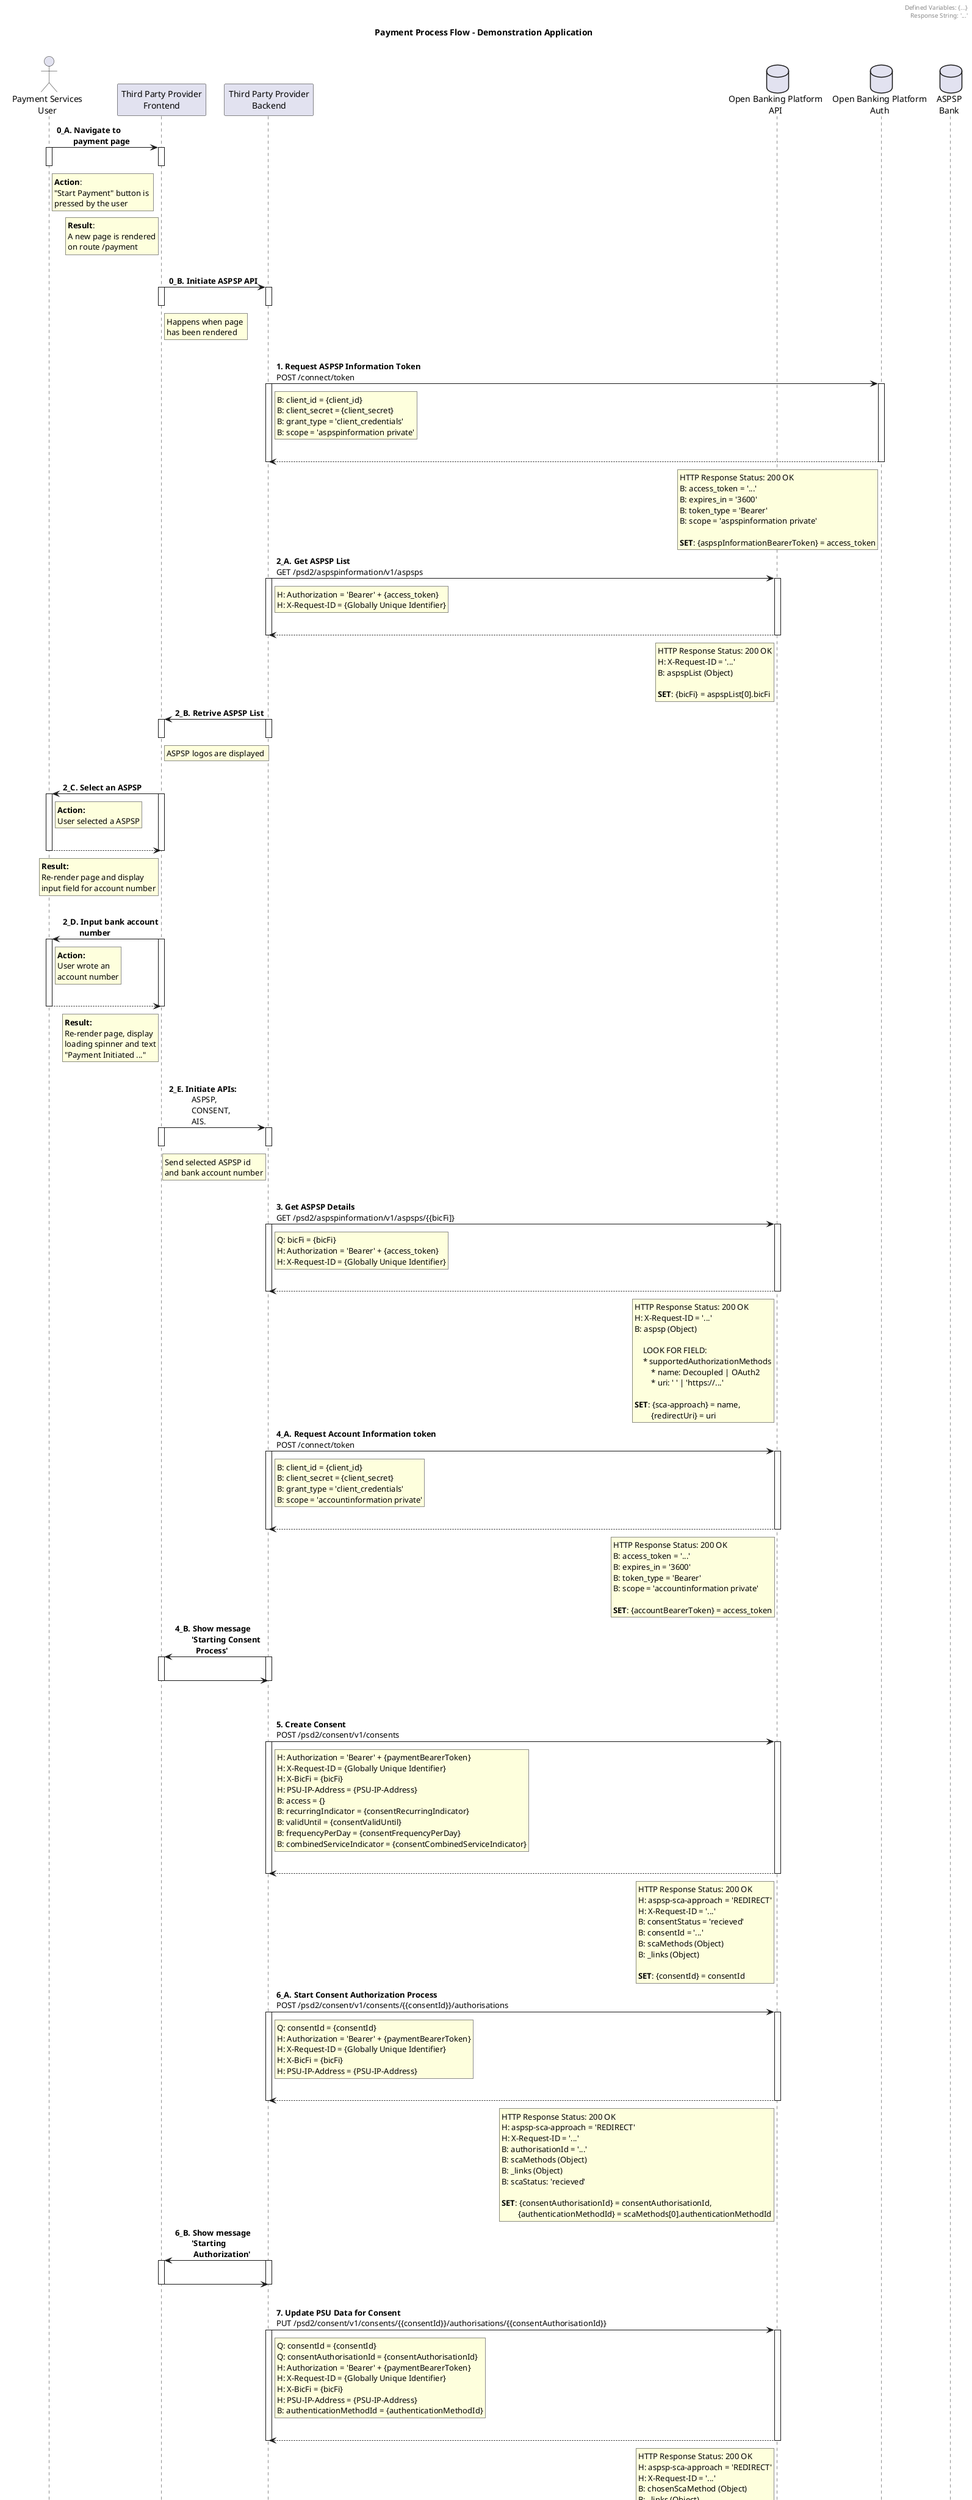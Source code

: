 @startuml

skinparam shadowing false
skinparam tabSize 2

title Payment Process Flow - Demonstration Application\n
header Defined Variables: {...}\n Response String: '...'

' TPP might be an E-Commerce company. Ask if it can be anything else.
actor "Payment Services\nUser" as psu
participant "Third Party Provider\nFrontend" as tppFrontend
participant "Third Party Provider\nBackend" as tpp
database "Open Banking Platform\nAPI" as obpapi
database "Open Banking Platform\nAuth" as obpauth
database "ASPSP\nBank" as aspsp

' Display diagram in Visual Studio Code: Alt + D

psu -> tppFrontend: **0_A. Navigate to**\n        **payment page**
activate psu
rnote right of psu
**Action**: 
"Start Payment" button is 
pressed by the user
endrnote
activate tppFrontend
rnote left of tppFrontend
**Result**:
A new page is rendered
on route /payment
endrnote
deactivate psu
deactivate tppFrontend

|||


tppFrontend -> tpp: **0_B. Initiate ASPSP API**
activate tppFrontend
rnote right of tppFrontend
Happens when page 
has been rendered
endrnote
activate tpp
deactivate tppFrontend
deactivate tpp
rnote left of tpp
endrnote

|||

'1. Done at page load.
tpp -> obpauth: **1. Request ASPSP Information Token**\nPOST /connect/token
activate tpp
rnote right of tpp
B: client_id = {client_id}
B: client_secret = {client_secret}
B: grant_type = 'client_credentials'
B: scope = 'aspspinformation private'
endrnote
activate obpauth
|||
obpauth --> tpp:
deactivate obpauth
deactivate tpp
rnote left of obpauth
HTTP Response Status: 200 OK
B: access_token = '...'
B: expires_in = '3600'
B: token_type = 'Bearer'
B: scope = 'aspspinformation private'

**SET**: {aspspInformationBearerToken} = access_token
endrnote

'2_A. Done at page load.
tpp -> obpapi: **2_A. Get ASPSP List**\nGET /psd2/aspspinformation/v1/aspsps
activate tpp
rnote right of tpp
H: Authorization = 'Bearer' + {access_token}
H: X-Request-ID = {Globally Unique Identifier}
endrnote
activate obpapi
|||
obpapi --> tpp:
deactivate obpapi
deactivate tpp
rnote left of obpapi
HTTP Response Status: 200 OK
H: X-Request-ID = '...'
B: aspspList (Object)

**SET**: {bicFi} = aspspList[0].bicFi
endrnote


'|||


tpp -> tppFrontend: **2_B. Retrive ASPSP List**
activate tppFrontend
rnote right of tppFrontend
ASPSP logos are displayed 
endrnote
activate tpp
deactivate tppFrontend
deactivate tpp


|||


tppFrontend -> psu: **2_C. Select an ASPSP**
activate tppFrontend
activate psu
rnote right of psu
**Action:**
User selected a ASPSP
endrnote
|||
psu --> tppFrontend:
rnote left of tppFrontend
**Result:**
Re-render page and display
input field for account number
endrnote
deactivate tppFrontend
deactivate psu


|||


tppFrontend -> psu: **2_D. Input bank account** \n        **number**
activate tppFrontend
activate psu
rnote right of psu
**Action:**
User wrote an 
account number
endrnote
|||
psu --> tppFrontend:
deactivate tppFrontend
deactivate psu
rnote left of tppFrontend
**Result:**
Re-render page, display
loading spinner and text
"Payment Initiated ..."
endrnote


|||


tppFrontend -> tpp: **2_E. Initiate APIs:** \n           ASPSP, \n           CONSENT, \n           AIS.
activate tppFrontend
activate tpp
deactivate tppFrontend
deactivate tpp
rnote left of tpp
Send selected ASPSP id  
and bank account number
endrnote

|||

'3. Executed when the USER selects a given bank.
tpp -> obpapi: **3. Get ASPSP Details**\nGET /psd2/aspspinformation/v1/aspsps/{{bicFi]}
activate tpp
rnote right of tpp
Q: bicFi = {bicFi}
H: Authorization = 'Bearer' + {access_token}
H: X-Request-ID = {Globally Unique Identifier}
endrnote
activate obpapi
|||
obpapi --> tpp:
deactivate obpapi
deactivate tpp
rnote left of obpapi
HTTP Response Status: 200 OK
H: X-Request-ID = '...'
B: aspsp (Object)

    LOOK FOR FIELD:
    * supportedAuthorizationMethods
        * name: Decoupled | OAuth2 
        * uri: ' ' | 'https://...'
    
**SET**: {sca-approach} = name, 
        {redirectUri} = uri
endrnote



'4. Promt the USER to input bank account number.
' Get CONSENT TOKEN
tpp -> obpapi: **4_A. Request Account Information token**\nPOST /connect/token
activate tpp
rnote right of tpp
B: client_id = {client_id}
B: client_secret = {client_secret}
B: grant_type = 'client_credentials'
B: scope = 'accountinformation private'
endrnote
activate obpapi
|||
obpapi --> tpp:
deactivate obpapi
deactivate tpp
rnote left of obpapi
HTTP Response Status: 200 OK
B: access_token = '...'
B: expires_in = '3600'
B: token_type = 'Bearer'
B: scope = 'accountinformation private'

**SET**: {accountBearerToken} = access_token
endrnote


tpp -> tppFrontend: **4_B. Show message** \n        **'Starting Consent**\n          **Process'**
activate tppFrontend
activate tpp
|||
tppFrontend -> tpp
deactivate tppFrontend
deactivate tpp

|||
|||



' Create Consent
tpp -> obpapi: **5. Create Consent**\nPOST /psd2/consent/v1/consents
activate tpp
rnote right of tpp
H: Authorization = 'Bearer' + {paymentBearerToken}
H: X-Request-ID = {Globally Unique Identifier}
H: X-BicFi = {bicFi}
H: PSU-IP-Address = {PSU-IP-Address}
B: access = {}
B: recurringIndicator = {consentRecurringIndicator}
B: validUntil = {consentValidUntil}
B: frequencyPerDay = {consentFrequencyPerDay}
B: combinedServiceIndicator = {consentCombinedServiceIndicator}
endrnote
activate obpapi
|||
obpapi --> tpp:
deactivate obpapi
deactivate tpp
rnote left of obpapi
HTTP Response Status: 200 OK
H: aspsp-sca-approach = 'REDIRECT'
H: X-Request-ID = '...'
B: consentStatus = 'recieved'
B: consentId = '...'
B: scaMethods (Object)
B: _links (Object)

**SET**: {consentId} = consentId
endrnote


' Start Consent Authorization Process
tpp -> obpapi: **6_A. Start Consent Authorization Process**\nPOST /psd2/consent/v1/consents/{{consentId}}/authorisations
activate tpp
rnote right of tpp
Q: consentId = {consentId}
H: Authorization = 'Bearer' + {paymentBearerToken}
H: X-Request-ID = {Globally Unique Identifier}
H: X-BicFi = {bicFi}
H: PSU-IP-Address = {PSU-IP-Address}
endrnote
activate obpapi
|||
obpapi --> tpp:
deactivate obpapi
deactivate tpp
rnote left of obpapi
HTTP Response Status: 200 OK
H: aspsp-sca-approach = 'REDIRECT'
H: X-Request-ID = '...'
B: authorisationId = '...'
B: scaMethods (Object)
B: _links (Object)
B: scaStatus: 'recieved'

**SET**: {consentAuthorisationId} = consentAuthorisationId, 
        {authenticationMethodId} = scaMethods[0].authenticationMethodId
endrnote


tpp -> tppFrontend: **6_B. Show message** \n        **'Starting**\n         **Authorization'**
activate tppFrontend
activate tpp
|||
tppFrontend -> tpp
deactivate tppFrontend
deactivate tpp


|||


' Update PSU Data for Consent
tpp -> obpapi: **7. Update PSU Data for Consent**\nPUT /psd2/consent/v1/consents/{{consentId}}/authorisations/{{consentAuthorisationId}}
activate tpp
rnote right of tpp
Q: consentId = {consentId}
Q: consentAuthorisationId = {consentAuthorisationId}
H: Authorization = 'Bearer' + {paymentBearerToken}
H: X-Request-ID = {Globally Unique Identifier}
H: X-BicFi = {bicFi}
H: PSU-IP-Address = {PSU-IP-Address}
B: authenticationMethodId = {authenticationMethodId}
endrnote
activate obpapi
|||
obpapi --> tpp:
deactivate obpapi
deactivate tpp
rnote left of obpapi
HTTP Response Status: 200 OK
H: aspsp-sca-approach = 'REDIRECT'
H: X-Request-ID = '...'
B: chosenScaMethod (Object)
B: _links (Object)
B: scaStatus = 'started'
endrnote


|||



alt scaOAuth

' Activate OAuth consent authorisation
tpp -> obpauth: **8. Activate OAuth consent authorisation**\nPOST /connect/token
activate tpp
rnote right of tpp
H: X-ConsentId = {consentId}
H: X-ConsentAuthorisationId = {consentAuthorisationId}
B: client_id = {clientId}
B: client_secret = {clientSecret}
B: code = {accountInformationCode} (SET through redirect procedure)
B: redirect_uri = {redirectUri}
B: scope = 'accountinformation private'
B: grant_type = 'authorization_code'
endrnote
activate obpauth
|||
obpauth --> tpp:
deactivate obpauth
deactivate tpp
rnote left of obpauth
HTTP Response Status: 200 OK
B: access_token = '...'
B: expires_in = '3600'
B: token_type = 'Bearer'
B: scope = 'accountinformation private'
endrnote

else scaRedirect

else decoupled

end

|||
|||

' Get Account List
tpp -> obpapi: **9_A. Get Account List**\nGET /psd2/accountinformation/v1/accounts?withBalance={{accountsWithBalance}}
activate tpp
rnote right of tpp
P: accountsWithBalance = 'true'
H: Consent-ID = {consentId}
H: Authorization = 'Bearer' + {accountBearerToken}
H: X-Request-ID = {Globally Unique Identifier}
H: X-BicFi = {bicFi}
H: PSU-IP-Address = {PSU-IP-Address}
endrnote
activate obpapi
|||
obpapi --> tpp:
deactivate obpapi
deactivate tpp
rnote left of obpapi
HTTP Response Status: 200 OK
H: X-Request-ID = '...'
B: accounts (Object)
    * resourceId
    * iban
    * bban
    * name
    * product
    * cashAccountType
    * status
    * bic
    * usage
    * balances (Object)
    * ownerName

**SET**: {accountId} = accounts[0].resourceId,
        {paymentCurrency} = accounts[0].currency
        {debtorAccountCurrency} = accounts[0].balances[0].balanceAmount.currency
        {debtorIbanOrBban} = accounts[0].iban
endrnote


|||


tpp -> tppFrontend: **9_B. Show account data**
activate tppFrontend
rnote right of tppFrontend
Display user account nr,
currency and amount. 
endrnote
activate tpp
|||
tppFrontend -> tpp
deactivate tppFrontend
deactivate tpp

|||
|||


' Get PAYMENT TOKEN - >>> PIS <<<
tpp -> obpauth: **10_A: Request Payment Initiation Token**\nPOST /connect/token
activate tpp
rnote right of tpp
B: client_id = {client_id}
B: client_secret = {client_secret}
B: grant_type = 'client_credentials'
B: scope = 'paymentinitiation private'
endrnote
activate obpauth
|||
obpauth --> tpp:
deactivate obpauth
deactivate tpp
rnote left of obpauth
HTTP Status: 200 OK
B: access_token = '...'
B: expires_in = '3600'
B: token_type = 'Bearer'
B: scope = 'paymentinitiation private'

**SET**: {paymentBearerToken} = access_token
endrnote


'|||


tpp -> tppFrontend: **10_B. Show message** \n         **'Starting Payment'**
activate tppFrontend
activate tpp
|||
tppFrontend -> tpp
deactivate tppFrontend
deactivate tpp


|||
|||


' >>>
tpp -> obpapi: **11: Create Payment Initiation**\nPOST /psd2/paymentinitiation/v1/{{payment-service}}/{{payment-product}}
activate tpp
rnote right of tpp
Q: payment-service = 'payments'
Q: payment-product = 'sepa-credit-transfers'
H: Authorization = 'Bearer' + {paymentBearerToken}
H: X-Request-ID = {Globally Unique Identifier}
H: X-BicFi = {bicFi}
B: instructedAmount (Object)
B: debtorAccount (Object)
B: creditorName = {paymentCreditorName}
B: creditorAccount (Object)
B: remittanceInformationUnstructured = {remittanceInformationUnstructured}
endrnote
activate obpapi
|||
obpapi --> tpp:
deactivate obpapi
deactivate tpp
rnote left of obpapi
HTTP Status: 201 CREATED
H: X-Request-ID = '...'
B: transactionStatus = 'RCVD'
B: paymentId = '...'
B: _links (Object)

**SET**: {paymentId} = paymentId
endrnote


|||
|||


' >>>
tpp -> obpapi: **12_A: Start Payment Initiation Authorisation Process**\nPOST /psd2/paymentinitiation/v1/{{payment-service}}/{{payment-product}}/{{paymentId}}/authorisations
activate tpp
rnote right of tpp
Q: payment-service = 'payments'
Q: payment-product = 'sepa-credit-transfers'
Q: paymentId = {paymentId}
H: Authorization = 'Bearer' + {paymentBearerToken}
H: X-Request-ID = {Globally Unique Identifier}
H: X-BicFi = {bicFi}
H: PSU-IP-Address = {PSU-IP-Address}
endrnote
activate obpapi
|||
obpapi --> tpp:
deactivate obpapi
deactivate tpp
rnote left of obpapi
HTTP Status: 201 CREATED
H: X-Request-ID = '...'
B: authorisationId = '...'
B: scaStatus = 'recieved'
B: scaMethods (Object)
B: _links (Object)

**SET**: {paymentAuthorisationId} = authorisationId, 
        {paymentAuthenticationMethodId} = scaMethods[0].authenticationMethodId
endrnote

tpp -> tppFrontend: **12_B. Show message** \n         **'Starting** \n          **Authorization'**
activate tppFrontend
activate tpp
|||
tppFrontend -> tpp
deactivate tppFrontend
deactivate tpp


|||
|||


' >>>
tpp -> obpapi: **13: Update PSU Data for Payment Initiation**\nPUT /psd2/paymentinitiation/v1/{{payment-service}}/{{payment-product}}/{{paymentId}}/authorisations/{{paymentAuthorisationId}}
activate tpp
rnote right of tpp
Q: payment-service = 'payments'
Q: payment-product = 'sepa-credit-transfers'
Q: paymentId = {paymentId}
Q: paymentAuthorisationId
H: Authorization = 'Bearer' + {paymentBearerToken}
H: X-Request-ID = {Globally Unique Identifier}
H: X-BicFi = {bicFi}
H: PSU-IP-Address = {PSU-IP-Address}
B: authenticationMethodId = {paymentAuthenticationMethodId}
endrnote
activate obpapi
|||
obpapi --> tpp:
deactivate obpapi
deactivate tpp
rnote left of obpapi
HTTP Status: 200 OK
H: X-Request-ID = '...'
H: aspsp-sca-approach = 'REDIRECT'
B: chosenScaMethod (Object)
B: _links (Object)
B: scaStatus = 'started'
endrnote


|||


' >>>
alt scaOAuth case

tpp -> obpauth: **14 A: [scaOAuth]**
activate tpp
rnote right of obpauth
endrnote
activate obpauth
|||
obpauth --> tpp:
deactivate obpauth
deactivate tpp
rnote left of obpauth
endrnote

tpp -> psu: **14 B: [scaOAuth]**
activate tpp
rnote right of psu
endrnote
activate psu
|||
psu --> tpp:
deactivate psu
deactivate tpp
rnote left of psu
endrnote

else scaRedirect case

' >>>
tpp -> obpauth: **15A: [scaRedirect]**
activate tpp
rnote right of obpauth
endrnote
activate obpauth
|||
obpauth --> tpp:
deactivate obpauth
deactivate tpp
rnote left of obpauth
endrnote

' >>>
tpp -> psu: **15B: [scaRedirect]**
activate tpp
rnote right of psu
endrnote
activate psu
|||
psu --> tpp:
deactivate psu
deactivate tpp
rnote left of psu
endrnote


else decoupled case

' >>>
tpp -> obpauth: **16A: [decoupled]**
activate tpp
rnote right of obpauth
endrnote
activate obpauth
|||
obpauth --> tpp:
deactivate obpauth
deactivate tpp
rnote left of obpauth
endrnote

' >>>
tpp -> psu: **16B: [decoupled]**
activate tpp
rnote right of psu
endrnote
activate psu
|||
psu --> tpp:
deactivate psu
deactivate tpp
rnote left of psu
endrnote

end


|||
|||

' >>>
tpp -> obpauth: **17: Activate OAuth payment authorisation**\nPOST /connect/token
activate tpp
rnote right of tpp
H: X-PaymentId = {paymentId}
H: X-PaymentAuthorisationId = {paymentAuthorisationId}
B: client_id = {client_id}
B: client_secret = {client_secret}
B: code = {paymentInitiationCode}
B: redirect_uri = {redirectUri}
B: scope = 'paymentinitiation private'
B: grant_type = 'authorization_code'
endrnote
activate obpauth
|||
obpauth --> tpp:
deactivate obpauth
deactivate tpp
rnote left of obpauth
HTTP Status: 200 OK
B: access_token = '...'
B: expires_in = '3600'
B: token_type = 'Bearer'
B: scope = 'paymentinitiation private'
endrnote


'|||

tpp -> tppFrontend: **18_A. Display redirect**\n          **link to bank or**\n          **mobile bankID** 
activate tppFrontend
rnote right of tppFrontend
Display user account nr,
currency and amount. 
endrnote
activate tpp
deactivate tppFrontend
deactivate tpp


tppFrontend -> psu: **18_B. Follow bank** \n          **identification** \n          **process** \n
activate tppFrontend
activate psu
rnote right of psu
**Action:**
User completed
process successfully
endrnote
|||
psu --> tppFrontend:
deactivate tppFrontend
deactivate psu
rnote left of tppFrontend
**Result:**
Re-render page and
display successful
payment message
endrnote

|||
|||
|||

footer <b>Check SCA status every second.. \n <b>End the process by displaying a successful payment message to the PSU. 


@enduml